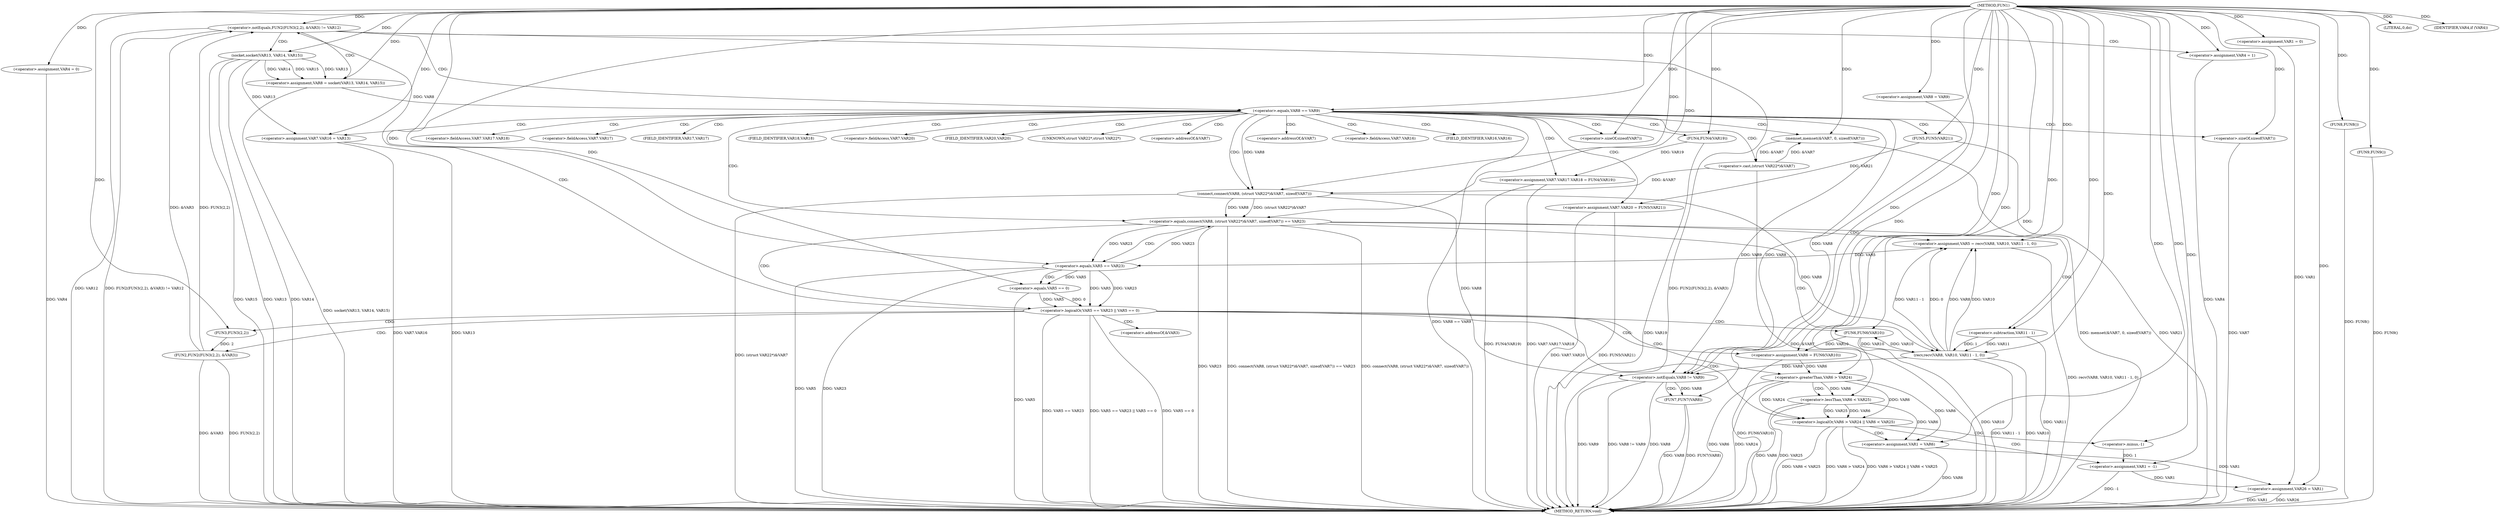 digraph FUN1 {  
"1000100" [label = "(METHOD,FUN1)" ]
"1000243" [label = "(METHOD_RETURN,void)" ]
"1000103" [label = "(<operator>.assignment,VAR1 = 0)" ]
"1000109" [label = "(<operator>.assignment,VAR4 = 0)" ]
"1000116" [label = "(<operator>.assignment,VAR8 = VAR9)" ]
"1000123" [label = "(<operator>.notEquals,FUN2(FUN3(2,2), &VAR3) != VAR12)" ]
"1000124" [label = "(FUN2,FUN2(FUN3(2,2), &VAR3))" ]
"1000125" [label = "(FUN3,FUN3(2,2))" ]
"1000133" [label = "(<operator>.assignment,VAR4 = 1)" ]
"1000136" [label = "(<operator>.assignment,VAR8 = socket(VAR13, VAR14, VAR15))" ]
"1000138" [label = "(socket,socket(VAR13, VAR14, VAR15))" ]
"1000143" [label = "(<operator>.equals,VAR8 == VAR9)" ]
"1000148" [label = "(memset,memset(&VAR7, 0, sizeof(VAR7)))" ]
"1000152" [label = "(<operator>.sizeOf,sizeof(VAR7))" ]
"1000154" [label = "(<operator>.assignment,VAR7.VAR16 = VAR13)" ]
"1000159" [label = "(<operator>.assignment,VAR7.VAR17.VAR18 = FUN4(VAR19))" ]
"1000165" [label = "(FUN4,FUN4(VAR19))" ]
"1000167" [label = "(<operator>.assignment,VAR7.VAR20 = FUN5(VAR21))" ]
"1000171" [label = "(FUN5,FUN5(VAR21))" ]
"1000174" [label = "(<operator>.equals,connect(VAR8, (struct VAR22*)&VAR7, sizeof(VAR7)) == VAR23)" ]
"1000175" [label = "(connect,connect(VAR8, (struct VAR22*)&VAR7, sizeof(VAR7)))" ]
"1000177" [label = "(<operator>.cast,(struct VAR22*)&VAR7)" ]
"1000181" [label = "(<operator>.sizeOf,sizeof(VAR7))" ]
"1000186" [label = "(<operator>.assignment,VAR5 = recv(VAR8, VAR10, VAR11 - 1, 0))" ]
"1000188" [label = "(recv,recv(VAR8, VAR10, VAR11 - 1, 0))" ]
"1000191" [label = "(<operator>.subtraction,VAR11 - 1)" ]
"1000196" [label = "(<operator>.logicalOr,VAR5 == VAR23 || VAR5 == 0)" ]
"1000197" [label = "(<operator>.equals,VAR5 == VAR23)" ]
"1000200" [label = "(<operator>.equals,VAR5 == 0)" ]
"1000205" [label = "(<operator>.assignment,VAR6 = FUN6(VAR10))" ]
"1000207" [label = "(FUN6,FUN6(VAR10))" ]
"1000210" [label = "(<operator>.logicalOr,VAR6 > VAR24 || VAR6 < VAR25)" ]
"1000211" [label = "(<operator>.greaterThan,VAR6 > VAR24)" ]
"1000214" [label = "(<operator>.lessThan,VAR6 < VAR25)" ]
"1000218" [label = "(<operator>.assignment,VAR1 = -1)" ]
"1000220" [label = "(<operator>.minus,-1)" ]
"1000224" [label = "(<operator>.assignment,VAR1 = VAR6)" ]
"1000227" [label = "(LITERAL,0,do)" ]
"1000229" [label = "(<operator>.notEquals,VAR8 != VAR9)" ]
"1000233" [label = "(FUN7,FUN7(VAR8))" ]
"1000236" [label = "(IDENTIFIER,VAR4,if (VAR4))" ]
"1000238" [label = "(FUN8,FUN8())" ]
"1000239" [label = "(<operator>.assignment,VAR26 = VAR1)" ]
"1000242" [label = "(FUN9,FUN9())" ]
"1000128" [label = "(<operator>.addressOf,&VAR3)" ]
"1000149" [label = "(<operator>.addressOf,&VAR7)" ]
"1000155" [label = "(<operator>.fieldAccess,VAR7.VAR16)" ]
"1000157" [label = "(FIELD_IDENTIFIER,VAR16,VAR16)" ]
"1000160" [label = "(<operator>.fieldAccess,VAR7.VAR17.VAR18)" ]
"1000161" [label = "(<operator>.fieldAccess,VAR7.VAR17)" ]
"1000163" [label = "(FIELD_IDENTIFIER,VAR17,VAR17)" ]
"1000164" [label = "(FIELD_IDENTIFIER,VAR18,VAR18)" ]
"1000168" [label = "(<operator>.fieldAccess,VAR7.VAR20)" ]
"1000170" [label = "(FIELD_IDENTIFIER,VAR20,VAR20)" ]
"1000178" [label = "(UNKNOWN,struct VAR22*,struct VAR22*)" ]
"1000179" [label = "(<operator>.addressOf,&VAR7)" ]
  "1000171" -> "1000243"  [ label = "DDG: VAR21"] 
  "1000188" -> "1000243"  [ label = "DDG: VAR10"] 
  "1000177" -> "1000243"  [ label = "DDG: &VAR7"] 
  "1000224" -> "1000243"  [ label = "DDG: VAR6"] 
  "1000205" -> "1000243"  [ label = "DDG: FUN6(VAR10)"] 
  "1000229" -> "1000243"  [ label = "DDG: VAR9"] 
  "1000181" -> "1000243"  [ label = "DDG: VAR7"] 
  "1000186" -> "1000243"  [ label = "DDG: recv(VAR8, VAR10, VAR11 - 1, 0)"] 
  "1000167" -> "1000243"  [ label = "DDG: VAR7.VAR20"] 
  "1000123" -> "1000243"  [ label = "DDG: VAR12"] 
  "1000124" -> "1000243"  [ label = "DDG: FUN3(2,2)"] 
  "1000200" -> "1000243"  [ label = "DDG: VAR5"] 
  "1000210" -> "1000243"  [ label = "DDG: VAR6 > VAR24 || VAR6 < VAR25"] 
  "1000233" -> "1000243"  [ label = "DDG: FUN7(VAR8)"] 
  "1000196" -> "1000243"  [ label = "DDG: VAR5 == 0"] 
  "1000214" -> "1000243"  [ label = "DDG: VAR25"] 
  "1000239" -> "1000243"  [ label = "DDG: VAR26"] 
  "1000238" -> "1000243"  [ label = "DDG: FUN8()"] 
  "1000159" -> "1000243"  [ label = "DDG: VAR7.VAR17.VAR18"] 
  "1000210" -> "1000243"  [ label = "DDG: VAR6 < VAR25"] 
  "1000123" -> "1000243"  [ label = "DDG: FUN2(FUN3(2,2), &VAR3) != VAR12"] 
  "1000138" -> "1000243"  [ label = "DDG: VAR15"] 
  "1000138" -> "1000243"  [ label = "DDG: VAR13"] 
  "1000165" -> "1000243"  [ label = "DDG: VAR19"] 
  "1000138" -> "1000243"  [ label = "DDG: VAR14"] 
  "1000229" -> "1000243"  [ label = "DDG: VAR8 != VAR9"] 
  "1000154" -> "1000243"  [ label = "DDG: VAR7.VAR16"] 
  "1000133" -> "1000243"  [ label = "DDG: VAR4"] 
  "1000154" -> "1000243"  [ label = "DDG: VAR13"] 
  "1000188" -> "1000243"  [ label = "DDG: VAR11 - 1"] 
  "1000207" -> "1000243"  [ label = "DDG: VAR10"] 
  "1000148" -> "1000243"  [ label = "DDG: memset(&VAR7, 0, sizeof(VAR7))"] 
  "1000211" -> "1000243"  [ label = "DDG: VAR6"] 
  "1000196" -> "1000243"  [ label = "DDG: VAR5 == VAR23"] 
  "1000197" -> "1000243"  [ label = "DDG: VAR23"] 
  "1000211" -> "1000243"  [ label = "DDG: VAR24"] 
  "1000210" -> "1000243"  [ label = "DDG: VAR6 > VAR24"] 
  "1000109" -> "1000243"  [ label = "DDG: VAR4"] 
  "1000233" -> "1000243"  [ label = "DDG: VAR8"] 
  "1000242" -> "1000243"  [ label = "DDG: FUN9()"] 
  "1000218" -> "1000243"  [ label = "DDG: -1"] 
  "1000167" -> "1000243"  [ label = "DDG: FUN5(VAR21)"] 
  "1000143" -> "1000243"  [ label = "DDG: VAR8 == VAR9"] 
  "1000229" -> "1000243"  [ label = "DDG: VAR8"] 
  "1000214" -> "1000243"  [ label = "DDG: VAR6"] 
  "1000175" -> "1000243"  [ label = "DDG: (struct VAR22*)&VAR7"] 
  "1000124" -> "1000243"  [ label = "DDG: &VAR3"] 
  "1000136" -> "1000243"  [ label = "DDG: socket(VAR13, VAR14, VAR15)"] 
  "1000196" -> "1000243"  [ label = "DDG: VAR5 == VAR23 || VAR5 == 0"] 
  "1000239" -> "1000243"  [ label = "DDG: VAR1"] 
  "1000174" -> "1000243"  [ label = "DDG: VAR23"] 
  "1000191" -> "1000243"  [ label = "DDG: VAR11"] 
  "1000174" -> "1000243"  [ label = "DDG: connect(VAR8, (struct VAR22*)&VAR7, sizeof(VAR7)) == VAR23"] 
  "1000174" -> "1000243"  [ label = "DDG: connect(VAR8, (struct VAR22*)&VAR7, sizeof(VAR7))"] 
  "1000123" -> "1000243"  [ label = "DDG: FUN2(FUN3(2,2), &VAR3)"] 
  "1000197" -> "1000243"  [ label = "DDG: VAR5"] 
  "1000159" -> "1000243"  [ label = "DDG: FUN4(VAR19)"] 
  "1000100" -> "1000103"  [ label = "DDG: "] 
  "1000100" -> "1000109"  [ label = "DDG: "] 
  "1000100" -> "1000116"  [ label = "DDG: "] 
  "1000124" -> "1000123"  [ label = "DDG: FUN3(2,2)"] 
  "1000124" -> "1000123"  [ label = "DDG: &VAR3"] 
  "1000125" -> "1000124"  [ label = "DDG: 2"] 
  "1000100" -> "1000125"  [ label = "DDG: "] 
  "1000100" -> "1000123"  [ label = "DDG: "] 
  "1000100" -> "1000133"  [ label = "DDG: "] 
  "1000138" -> "1000136"  [ label = "DDG: VAR13"] 
  "1000138" -> "1000136"  [ label = "DDG: VAR14"] 
  "1000138" -> "1000136"  [ label = "DDG: VAR15"] 
  "1000100" -> "1000136"  [ label = "DDG: "] 
  "1000100" -> "1000138"  [ label = "DDG: "] 
  "1000136" -> "1000143"  [ label = "DDG: VAR8"] 
  "1000100" -> "1000143"  [ label = "DDG: "] 
  "1000177" -> "1000148"  [ label = "DDG: &VAR7"] 
  "1000100" -> "1000148"  [ label = "DDG: "] 
  "1000100" -> "1000152"  [ label = "DDG: "] 
  "1000138" -> "1000154"  [ label = "DDG: VAR13"] 
  "1000100" -> "1000154"  [ label = "DDG: "] 
  "1000165" -> "1000159"  [ label = "DDG: VAR19"] 
  "1000100" -> "1000165"  [ label = "DDG: "] 
  "1000171" -> "1000167"  [ label = "DDG: VAR21"] 
  "1000100" -> "1000171"  [ label = "DDG: "] 
  "1000175" -> "1000174"  [ label = "DDG: VAR8"] 
  "1000175" -> "1000174"  [ label = "DDG: (struct VAR22*)&VAR7"] 
  "1000143" -> "1000175"  [ label = "DDG: VAR8"] 
  "1000100" -> "1000175"  [ label = "DDG: "] 
  "1000177" -> "1000175"  [ label = "DDG: &VAR7"] 
  "1000148" -> "1000177"  [ label = "DDG: &VAR7"] 
  "1000100" -> "1000181"  [ label = "DDG: "] 
  "1000197" -> "1000174"  [ label = "DDG: VAR23"] 
  "1000100" -> "1000174"  [ label = "DDG: "] 
  "1000188" -> "1000186"  [ label = "DDG: VAR8"] 
  "1000188" -> "1000186"  [ label = "DDG: VAR10"] 
  "1000188" -> "1000186"  [ label = "DDG: VAR11 - 1"] 
  "1000188" -> "1000186"  [ label = "DDG: 0"] 
  "1000100" -> "1000186"  [ label = "DDG: "] 
  "1000175" -> "1000188"  [ label = "DDG: VAR8"] 
  "1000100" -> "1000188"  [ label = "DDG: "] 
  "1000207" -> "1000188"  [ label = "DDG: VAR10"] 
  "1000191" -> "1000188"  [ label = "DDG: VAR11"] 
  "1000191" -> "1000188"  [ label = "DDG: 1"] 
  "1000100" -> "1000191"  [ label = "DDG: "] 
  "1000197" -> "1000196"  [ label = "DDG: VAR5"] 
  "1000197" -> "1000196"  [ label = "DDG: VAR23"] 
  "1000186" -> "1000197"  [ label = "DDG: VAR5"] 
  "1000100" -> "1000197"  [ label = "DDG: "] 
  "1000174" -> "1000197"  [ label = "DDG: VAR23"] 
  "1000200" -> "1000196"  [ label = "DDG: VAR5"] 
  "1000200" -> "1000196"  [ label = "DDG: 0"] 
  "1000197" -> "1000200"  [ label = "DDG: VAR5"] 
  "1000100" -> "1000200"  [ label = "DDG: "] 
  "1000207" -> "1000205"  [ label = "DDG: VAR10"] 
  "1000100" -> "1000205"  [ label = "DDG: "] 
  "1000188" -> "1000207"  [ label = "DDG: VAR10"] 
  "1000100" -> "1000207"  [ label = "DDG: "] 
  "1000211" -> "1000210"  [ label = "DDG: VAR6"] 
  "1000211" -> "1000210"  [ label = "DDG: VAR24"] 
  "1000205" -> "1000211"  [ label = "DDG: VAR6"] 
  "1000100" -> "1000211"  [ label = "DDG: "] 
  "1000214" -> "1000210"  [ label = "DDG: VAR6"] 
  "1000214" -> "1000210"  [ label = "DDG: VAR25"] 
  "1000211" -> "1000214"  [ label = "DDG: VAR6"] 
  "1000100" -> "1000214"  [ label = "DDG: "] 
  "1000220" -> "1000218"  [ label = "DDG: 1"] 
  "1000100" -> "1000218"  [ label = "DDG: "] 
  "1000100" -> "1000220"  [ label = "DDG: "] 
  "1000211" -> "1000224"  [ label = "DDG: VAR6"] 
  "1000214" -> "1000224"  [ label = "DDG: VAR6"] 
  "1000100" -> "1000224"  [ label = "DDG: "] 
  "1000100" -> "1000227"  [ label = "DDG: "] 
  "1000116" -> "1000229"  [ label = "DDG: VAR8"] 
  "1000188" -> "1000229"  [ label = "DDG: VAR8"] 
  "1000143" -> "1000229"  [ label = "DDG: VAR8"] 
  "1000175" -> "1000229"  [ label = "DDG: VAR8"] 
  "1000100" -> "1000229"  [ label = "DDG: "] 
  "1000143" -> "1000229"  [ label = "DDG: VAR9"] 
  "1000229" -> "1000233"  [ label = "DDG: VAR8"] 
  "1000100" -> "1000233"  [ label = "DDG: "] 
  "1000100" -> "1000236"  [ label = "DDG: "] 
  "1000100" -> "1000238"  [ label = "DDG: "] 
  "1000224" -> "1000239"  [ label = "DDG: VAR1"] 
  "1000103" -> "1000239"  [ label = "DDG: VAR1"] 
  "1000218" -> "1000239"  [ label = "DDG: VAR1"] 
  "1000100" -> "1000239"  [ label = "DDG: "] 
  "1000100" -> "1000242"  [ label = "DDG: "] 
  "1000123" -> "1000133"  [ label = "CDG: "] 
  "1000123" -> "1000138"  [ label = "CDG: "] 
  "1000123" -> "1000136"  [ label = "CDG: "] 
  "1000123" -> "1000143"  [ label = "CDG: "] 
  "1000143" -> "1000164"  [ label = "CDG: "] 
  "1000143" -> "1000174"  [ label = "CDG: "] 
  "1000143" -> "1000161"  [ label = "CDG: "] 
  "1000143" -> "1000148"  [ label = "CDG: "] 
  "1000143" -> "1000165"  [ label = "CDG: "] 
  "1000143" -> "1000157"  [ label = "CDG: "] 
  "1000143" -> "1000149"  [ label = "CDG: "] 
  "1000143" -> "1000167"  [ label = "CDG: "] 
  "1000143" -> "1000175"  [ label = "CDG: "] 
  "1000143" -> "1000154"  [ label = "CDG: "] 
  "1000143" -> "1000160"  [ label = "CDG: "] 
  "1000143" -> "1000179"  [ label = "CDG: "] 
  "1000143" -> "1000152"  [ label = "CDG: "] 
  "1000143" -> "1000163"  [ label = "CDG: "] 
  "1000143" -> "1000168"  [ label = "CDG: "] 
  "1000143" -> "1000178"  [ label = "CDG: "] 
  "1000143" -> "1000159"  [ label = "CDG: "] 
  "1000143" -> "1000155"  [ label = "CDG: "] 
  "1000143" -> "1000170"  [ label = "CDG: "] 
  "1000143" -> "1000171"  [ label = "CDG: "] 
  "1000143" -> "1000177"  [ label = "CDG: "] 
  "1000143" -> "1000181"  [ label = "CDG: "] 
  "1000174" -> "1000191"  [ label = "CDG: "] 
  "1000174" -> "1000197"  [ label = "CDG: "] 
  "1000174" -> "1000188"  [ label = "CDG: "] 
  "1000174" -> "1000186"  [ label = "CDG: "] 
  "1000174" -> "1000196"  [ label = "CDG: "] 
  "1000196" -> "1000211"  [ label = "CDG: "] 
  "1000196" -> "1000210"  [ label = "CDG: "] 
  "1000196" -> "1000207"  [ label = "CDG: "] 
  "1000196" -> "1000205"  [ label = "CDG: "] 
  "1000196" -> "1000125"  [ label = "CDG: "] 
  "1000196" -> "1000128"  [ label = "CDG: "] 
  "1000196" -> "1000123"  [ label = "CDG: "] 
  "1000196" -> "1000124"  [ label = "CDG: "] 
  "1000197" -> "1000200"  [ label = "CDG: "] 
  "1000210" -> "1000220"  [ label = "CDG: "] 
  "1000210" -> "1000224"  [ label = "CDG: "] 
  "1000210" -> "1000218"  [ label = "CDG: "] 
  "1000211" -> "1000214"  [ label = "CDG: "] 
  "1000229" -> "1000233"  [ label = "CDG: "] 
}
